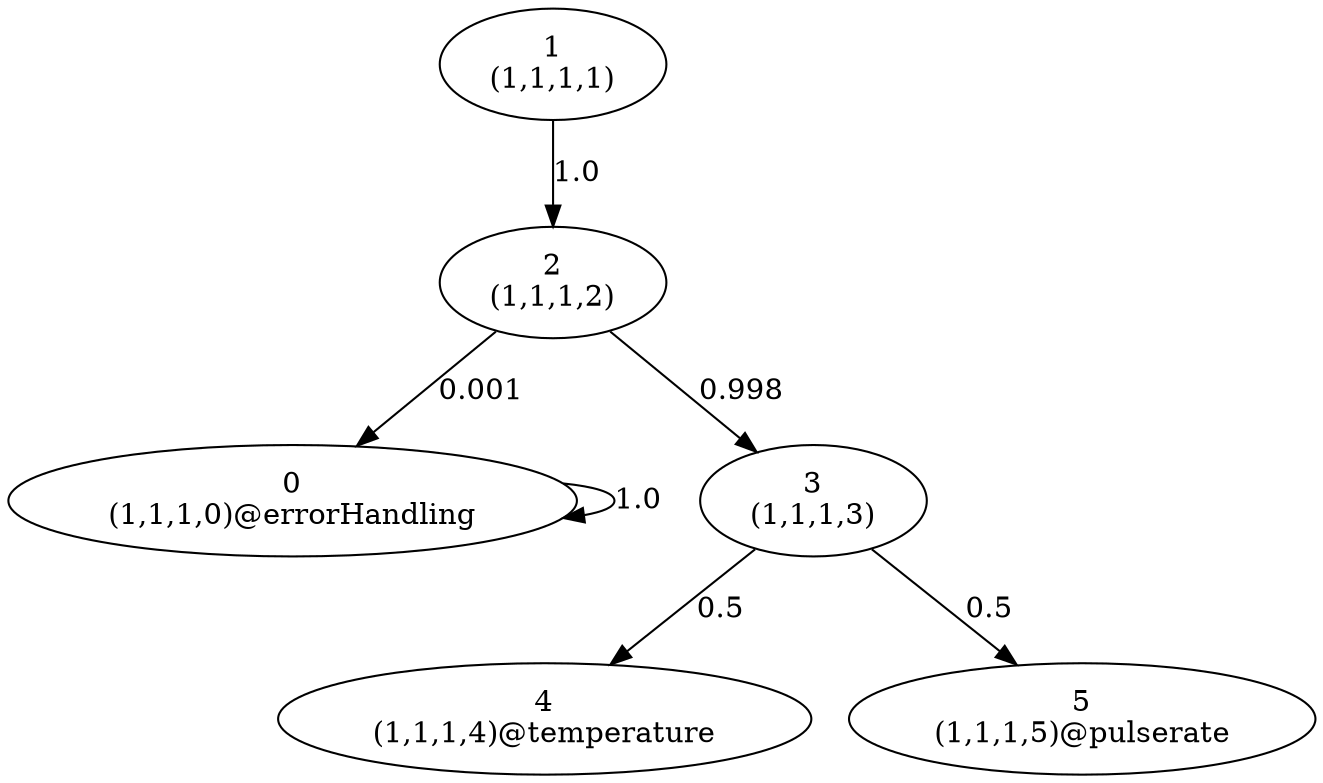 digraph {
    0 [label="0\n(1,1,1,0)@errorHandling"];
    1 [label="1\n(1,1,1,1)"];
    2 [label="2\n(1,1,1,2)"];
    3 [label="3\n(1,1,1,3)"];
    4 [label="4\n(1,1,1,4)@temperature"];
    5 [label="5\n(1,1,1,5)@pulserate"];

    0 -> 0 [label="1.0"];
    1 -> 2 [label="1.0"];
    2 -> 0 [label="0.001"];
    2 -> 3 [label="0.998"];
    3 -> 4 [label="0.5"];
    3 -> 5 [label="0.5"];
}
